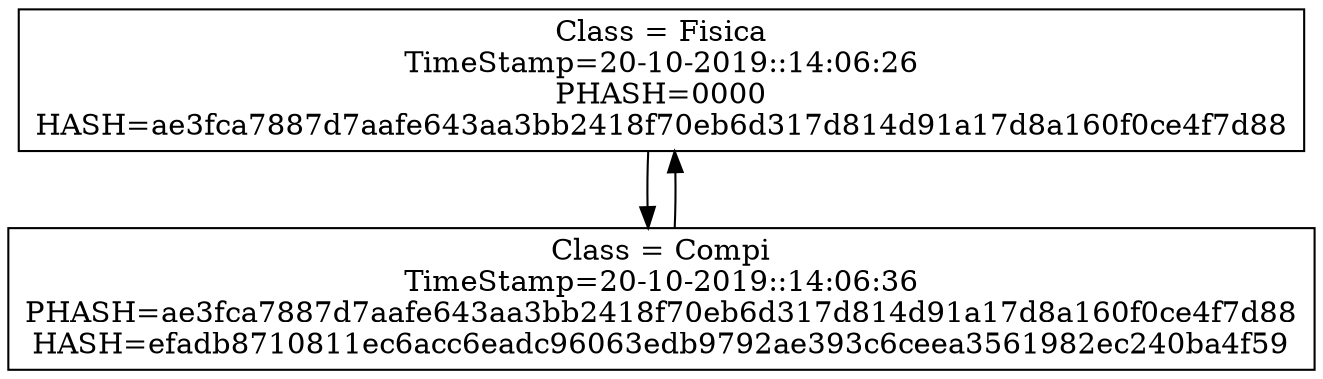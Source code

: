 digraph firsGraph{
node [shape=record];
rankdir=UD;
node0 [label="Class = Fisica\nTimeStamp=20-10-2019::14:06:26\nPHASH=0000\nHASH=ae3fca7887d7aafe643aa3bb2418f70eb6d317d814d91a17d8a160f0ce4f7d88 "];
node0 -> node1;
node1 -> node0;
node1 [label="Class = Compi\nTimeStamp=20-10-2019::14:06:36\nPHASH=ae3fca7887d7aafe643aa3bb2418f70eb6d317d814d91a17d8a160f0ce4f7d88\nHASH=efadb8710811ec6acc6eadc96063edb9792ae393c6ceea3561982ec240ba4f59 "];
}